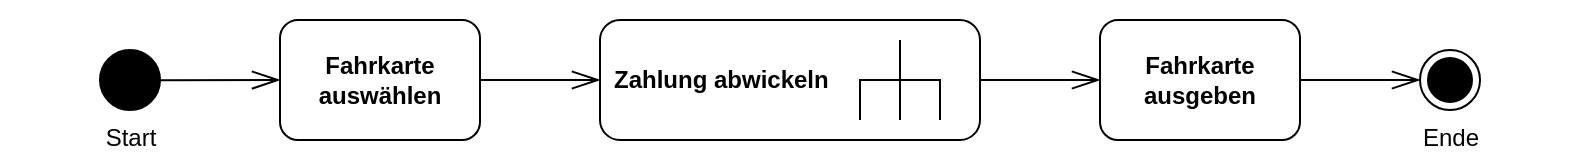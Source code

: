 <mxfile version="24.7.17">
  <diagram name="Seite-1" id="pQpz4FUCseCprjTR7C_j">
    <mxGraphModel dx="1229" dy="653" grid="1" gridSize="10" guides="1" tooltips="1" connect="1" arrows="1" fold="1" page="1" pageScale="1" pageWidth="827" pageHeight="1169" math="0" shadow="0">
      <root>
        <mxCell id="0" />
        <mxCell id="1" parent="0" />
        <mxCell id="KfhWNn-9DuDS1CDlxOlw-2" value="Start" style="ellipse;fillColor=strokeColor;html=1;verticalAlign=top;align=center;spacingLeft=0;labelPosition=center;verticalLabelPosition=bottom;" parent="1" vertex="1">
          <mxGeometry x="110" y="135" width="30" height="30" as="geometry" />
        </mxCell>
        <mxCell id="KfhWNn-9DuDS1CDlxOlw-3" value="Ende" style="ellipse;html=1;shape=endState;fillColor=strokeColor;labelPosition=center;verticalLabelPosition=bottom;align=center;verticalAlign=top;" parent="1" vertex="1">
          <mxGeometry x="770" y="135" width="30" height="30" as="geometry" />
        </mxCell>
        <mxCell id="KfhWNn-9DuDS1CDlxOlw-4" value="Fahrkarte auswählen" style="rounded=1;whiteSpace=wrap;html=1;fontStyle=1" parent="1" vertex="1">
          <mxGeometry x="200" y="120" width="100" height="60" as="geometry" />
        </mxCell>
        <mxCell id="KfhWNn-9DuDS1CDlxOlw-6" value="Fahrkarte ausgeben" style="rounded=1;whiteSpace=wrap;html=1;fontStyle=1" parent="1" vertex="1">
          <mxGeometry x="610" y="120" width="100" height="60" as="geometry" />
        </mxCell>
        <mxCell id="KfhWNn-9DuDS1CDlxOlw-7" value="" style="endArrow=openThin;html=1;rounded=0;endFill=0;endSize=12;" parent="1" source="KfhWNn-9DuDS1CDlxOlw-2" target="KfhWNn-9DuDS1CDlxOlw-4" edge="1">
          <mxGeometry width="50" height="50" relative="1" as="geometry">
            <mxPoint x="99" y="300" as="sourcePoint" />
            <mxPoint x="159" y="300" as="targetPoint" />
          </mxGeometry>
        </mxCell>
        <mxCell id="KfhWNn-9DuDS1CDlxOlw-8" value="" style="endArrow=openThin;html=1;rounded=0;endFill=0;endSize=12;" parent="1" source="KfhWNn-9DuDS1CDlxOlw-11" target="KfhWNn-9DuDS1CDlxOlw-6" edge="1">
          <mxGeometry width="50" height="50" relative="1" as="geometry">
            <mxPoint x="580" y="230" as="sourcePoint" />
            <mxPoint x="259" y="310" as="targetPoint" />
          </mxGeometry>
        </mxCell>
        <mxCell id="KfhWNn-9DuDS1CDlxOlw-9" value="" style="endArrow=openThin;html=1;rounded=0;endFill=0;endSize=12;" parent="1" source="KfhWNn-9DuDS1CDlxOlw-6" target="KfhWNn-9DuDS1CDlxOlw-3" edge="1">
          <mxGeometry width="50" height="50" relative="1" as="geometry">
            <mxPoint x="209" y="320" as="sourcePoint" />
            <mxPoint x="269" y="320" as="targetPoint" />
          </mxGeometry>
        </mxCell>
        <mxCell id="KfhWNn-9DuDS1CDlxOlw-10" value="" style="endArrow=openThin;html=1;rounded=0;endFill=0;endSize=12;" parent="1" source="KfhWNn-9DuDS1CDlxOlw-4" target="KfhWNn-9DuDS1CDlxOlw-11" edge="1">
          <mxGeometry width="50" height="50" relative="1" as="geometry">
            <mxPoint x="129" y="330" as="sourcePoint" />
            <mxPoint x="330" y="240" as="targetPoint" />
          </mxGeometry>
        </mxCell>
        <mxCell id="KfhWNn-9DuDS1CDlxOlw-11" value="Zahlung abwickeln" style="shape=mxgraph.uml25.behaviorAction;html=1;rounded=1;absoluteArcSize=1;arcSize=10;align=left;spacingLeft=5;whiteSpace=wrap;fontStyle=1" parent="1" vertex="1">
          <mxGeometry x="360" y="120" width="190" height="60" as="geometry" />
        </mxCell>
        <mxCell id="Nc_kqCRYjrkh7HR8rWNE-2" value="" style="rounded=0;whiteSpace=wrap;html=1;fillColor=none;strokeColor=none;" vertex="1" parent="1">
          <mxGeometry x="60" y="110" width="790" height="80" as="geometry" />
        </mxCell>
      </root>
    </mxGraphModel>
  </diagram>
</mxfile>
